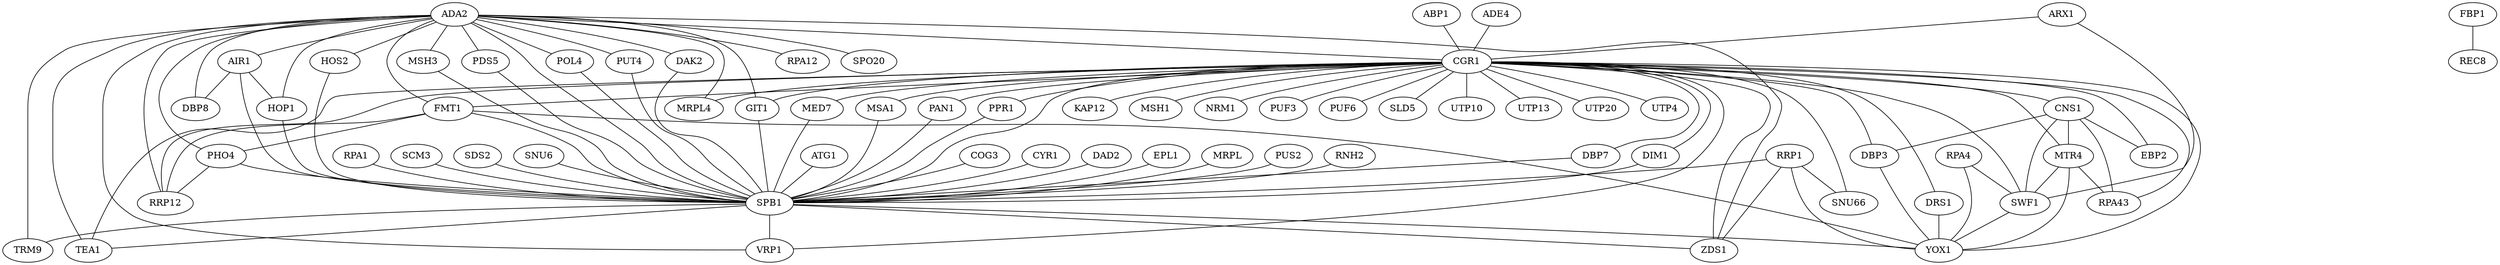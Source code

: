 graph t_static26{

ABP1--CGR1;
ADA2--AIR1;
ADA2--CGR1;
ADA2--DAK2;
ADA2--DBP8;
ADA2--FMT1;
ADA2--GIT1;
ADA2--HOP1;
ADA2--HOS2;
ADA2--MRPL4;
ADA2--MSH3;
ADA2--PDS5;
ADA2--PHO4;
ADA2--POL4;
ADA2--PUT4;
ADA2--RPA12;
ADA2--RRP12;
ADA2--SPB1;
ADA2--SPO20;
ADA2--TEA1;
ADA2--TRM9;
ADA2--VRP1;
ADA2--ZDS1;
ADE4--CGR1;
AIR1--DBP8;
AIR1--HOP1;
AIR1--SPB1;
ARX1--CGR1;
ARX1--SWF1;
ATG1--SPB1;
CGR1--CNS1;
CGR1--DBP3;
CGR1--DBP7;
CGR1--DIM1;
CGR1--DRS1;
CGR1--EBP2;
CGR1--FMT1;
CGR1--GIT1;
CGR1--KAP12;
CGR1--MED7;
CGR1--MRPL4;
CGR1--MSA1;
CGR1--MSH1;
CGR1--MTR4;
CGR1--NRM1;
CGR1--PAN1;
CGR1--PPR1;
CGR1--PUF3;
CGR1--PUF6;
CGR1--RPA43;
CGR1--RRP12;
CGR1--SLD5;
CGR1--SNU66;
CGR1--SPB1;
CGR1--SWF1;
CGR1--TEA1;
CGR1--UTP10;
CGR1--UTP13;
CGR1--UTP20;
CGR1--UTP4;
CGR1--VRP1;
CGR1--YOX1;
CGR1--ZDS1;
CNS1--DBP3;
CNS1--EBP2;
CNS1--MTR4;
CNS1--RPA43;
CNS1--SWF1;
COG3--SPB1;
CYR1--SPB1;
DAD2--SPB1;
DAK2--SPB1;
DBP3--YOX1;
DBP7--SPB1;
DIM1--SPB1;
DRS1--YOX1;
EPL1--SPB1;
FBP1--REC8;
FMT1--PHO4;
FMT1--RRP12;
FMT1--SPB1;
FMT1--YOX1;
GIT1--SPB1;
HOP1--SPB1;
HOS2--SPB1;
MED7--SPB1;
MRPL--SPB1;
MSA1--SPB1;
MSH3--SPB1;
MTR4--RPA43;
MTR4--SWF1;
MTR4--YOX1;
PAN1--SPB1;
PDS5--SPB1;
PHO4--RRP12;
PHO4--SPB1;
POL4--SPB1;
PPR1--SPB1;
PUS2--SPB1;
PUT4--SPB1;
RNH2--SPB1;
RPA1--SPB1;
RPA4--SWF1;
RPA4--YOX1;
RRP1--SNU66;
RRP1--SPB1;
RRP1--YOX1;
RRP1--ZDS1;
SCM3--SPB1;
SDS2--SPB1;
SNU6--SPB1;
SPB1--TEA1;
SPB1--TRM9;
SPB1--VRP1;
SPB1--YOX1;
SPB1--ZDS1;
SWF1--YOX1;}


























































































